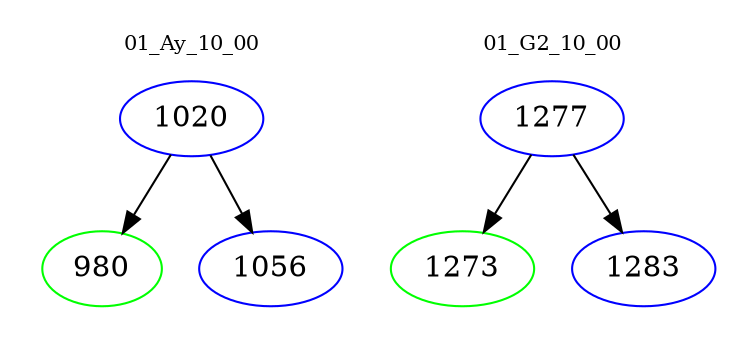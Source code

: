 digraph{
subgraph cluster_0 {
color = white
label = "01_Ay_10_00";
fontsize=10;
T0_1020 [label="1020", color="blue"]
T0_1020 -> T0_980 [color="black"]
T0_980 [label="980", color="green"]
T0_1020 -> T0_1056 [color="black"]
T0_1056 [label="1056", color="blue"]
}
subgraph cluster_1 {
color = white
label = "01_G2_10_00";
fontsize=10;
T1_1277 [label="1277", color="blue"]
T1_1277 -> T1_1273 [color="black"]
T1_1273 [label="1273", color="green"]
T1_1277 -> T1_1283 [color="black"]
T1_1283 [label="1283", color="blue"]
}
}
